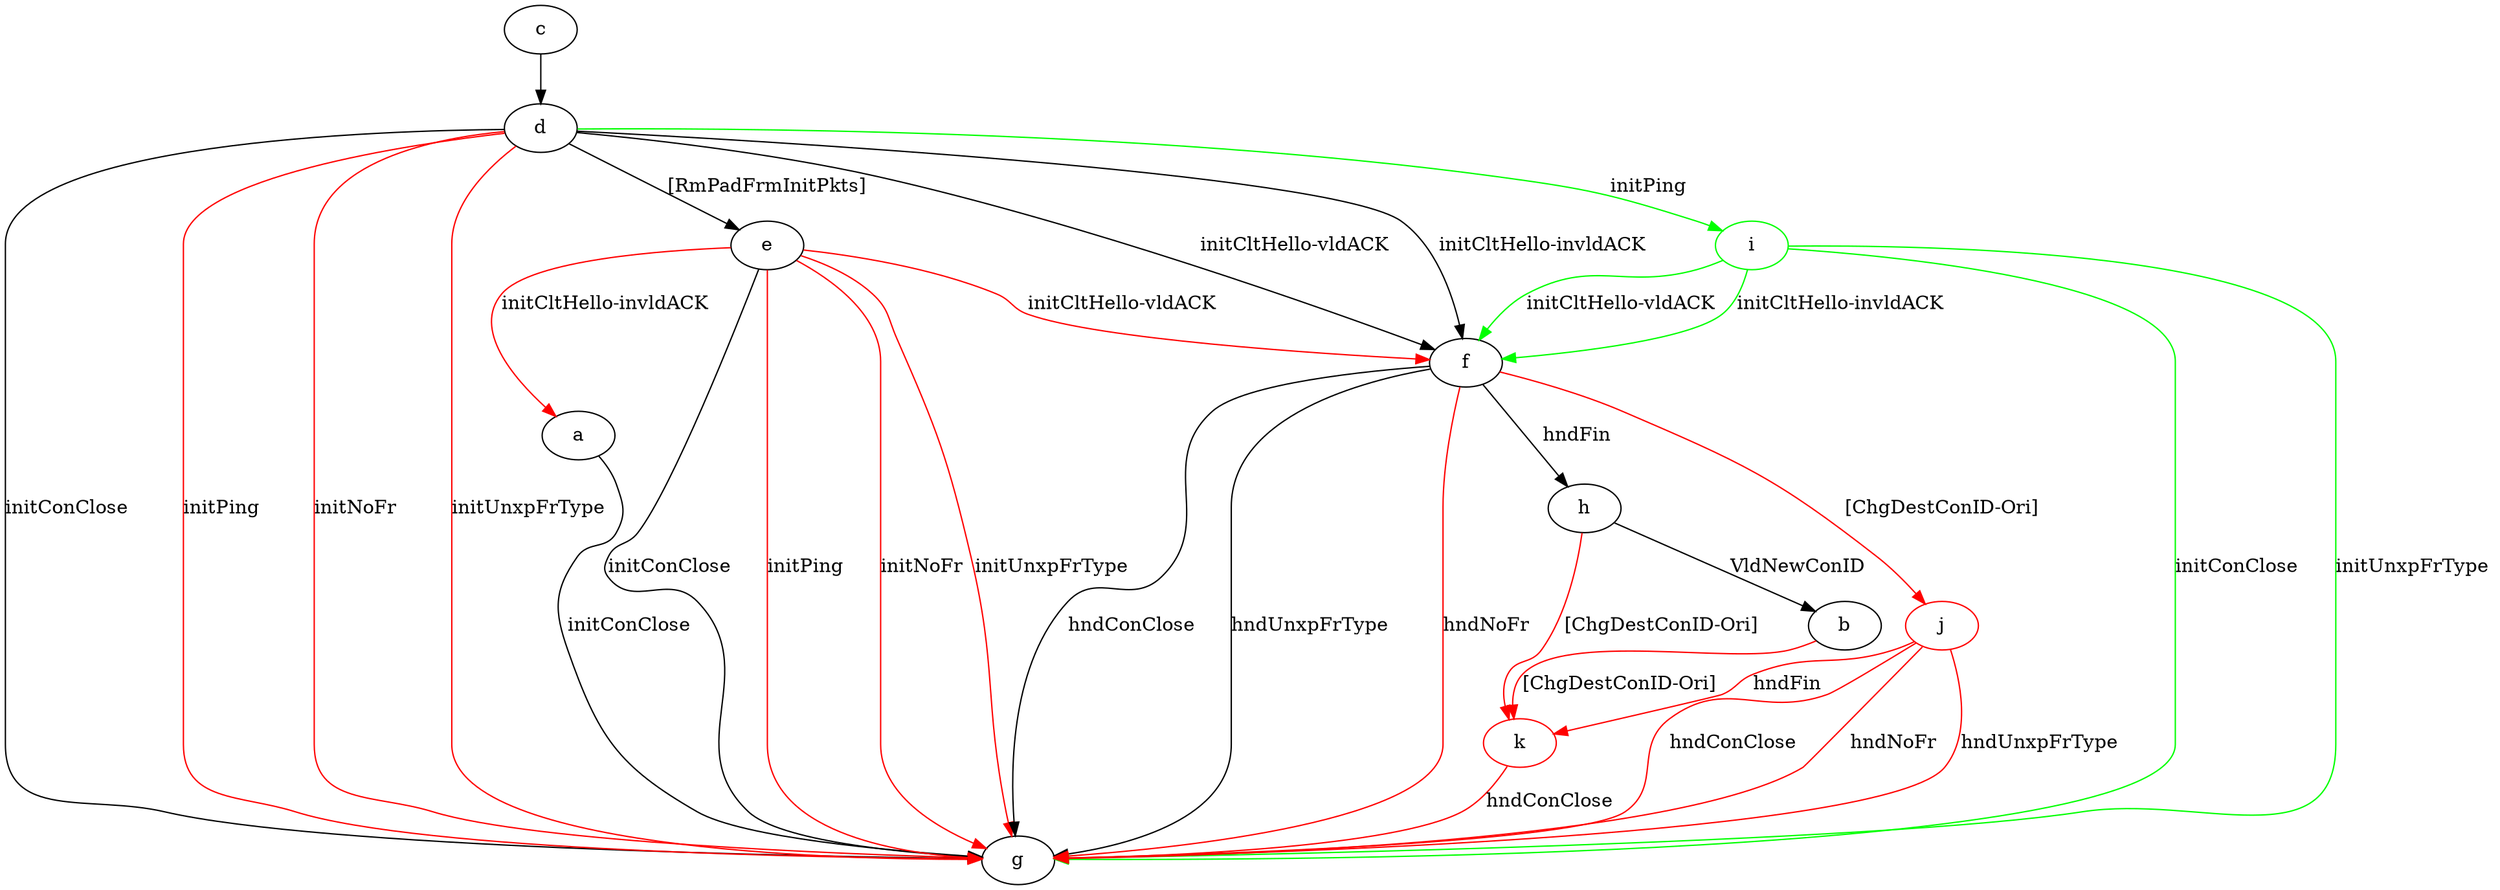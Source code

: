 digraph "" {
	a -> g	[key=0,
		label="initConClose "];
	k	[color=red];
	b -> k	[key=0,
		color=red,
		label="[ChgDestConID-Ori] "];
	c -> d	[key=0];
	d -> e	[key=0,
		label="[RmPadFrmInitPkts] "];
	d -> f	[key=0,
		label="initCltHello-vldACK "];
	d -> f	[key=1,
		label="initCltHello-invldACK "];
	d -> g	[key=0,
		label="initConClose "];
	d -> g	[key=1,
		color=red,
		label="initPing "];
	d -> g	[key=2,
		color=red,
		label="initNoFr "];
	d -> g	[key=3,
		color=red,
		label="initUnxpFrType "];
	i	[color=green];
	d -> i	[key=0,
		color=green,
		label="initPing "];
	e -> a	[key=0,
		color=red,
		label="initCltHello-invldACK "];
	e -> f	[key=0,
		color=red,
		label="initCltHello-vldACK "];
	e -> g	[key=0,
		label="initConClose "];
	e -> g	[key=1,
		color=red,
		label="initPing "];
	e -> g	[key=2,
		color=red,
		label="initNoFr "];
	e -> g	[key=3,
		color=red,
		label="initUnxpFrType "];
	f -> g	[key=0,
		label="hndConClose "];
	f -> g	[key=1,
		label="hndUnxpFrType "];
	f -> g	[key=2,
		color=red,
		label="hndNoFr "];
	f -> h	[key=0,
		label="hndFin "];
	j	[color=red];
	f -> j	[key=0,
		color=red,
		label="[ChgDestConID-Ori] "];
	h -> b	[key=0,
		label="VldNewConID "];
	h -> k	[key=0,
		color=red,
		label="[ChgDestConID-Ori] "];
	i -> f	[key=0,
		color=green,
		label="initCltHello-vldACK "];
	i -> f	[key=1,
		color=green,
		label="initCltHello-invldACK "];
	i -> g	[key=0,
		color=green,
		label="initConClose "];
	i -> g	[key=1,
		color=green,
		label="initUnxpFrType "];
	j -> g	[key=0,
		color=red,
		label="hndConClose "];
	j -> g	[key=1,
		color=red,
		label="hndNoFr "];
	j -> g	[key=2,
		color=red,
		label="hndUnxpFrType "];
	j -> k	[key=0,
		color=red,
		label="hndFin "];
	k -> g	[key=0,
		color=red,
		label="hndConClose "];
}
